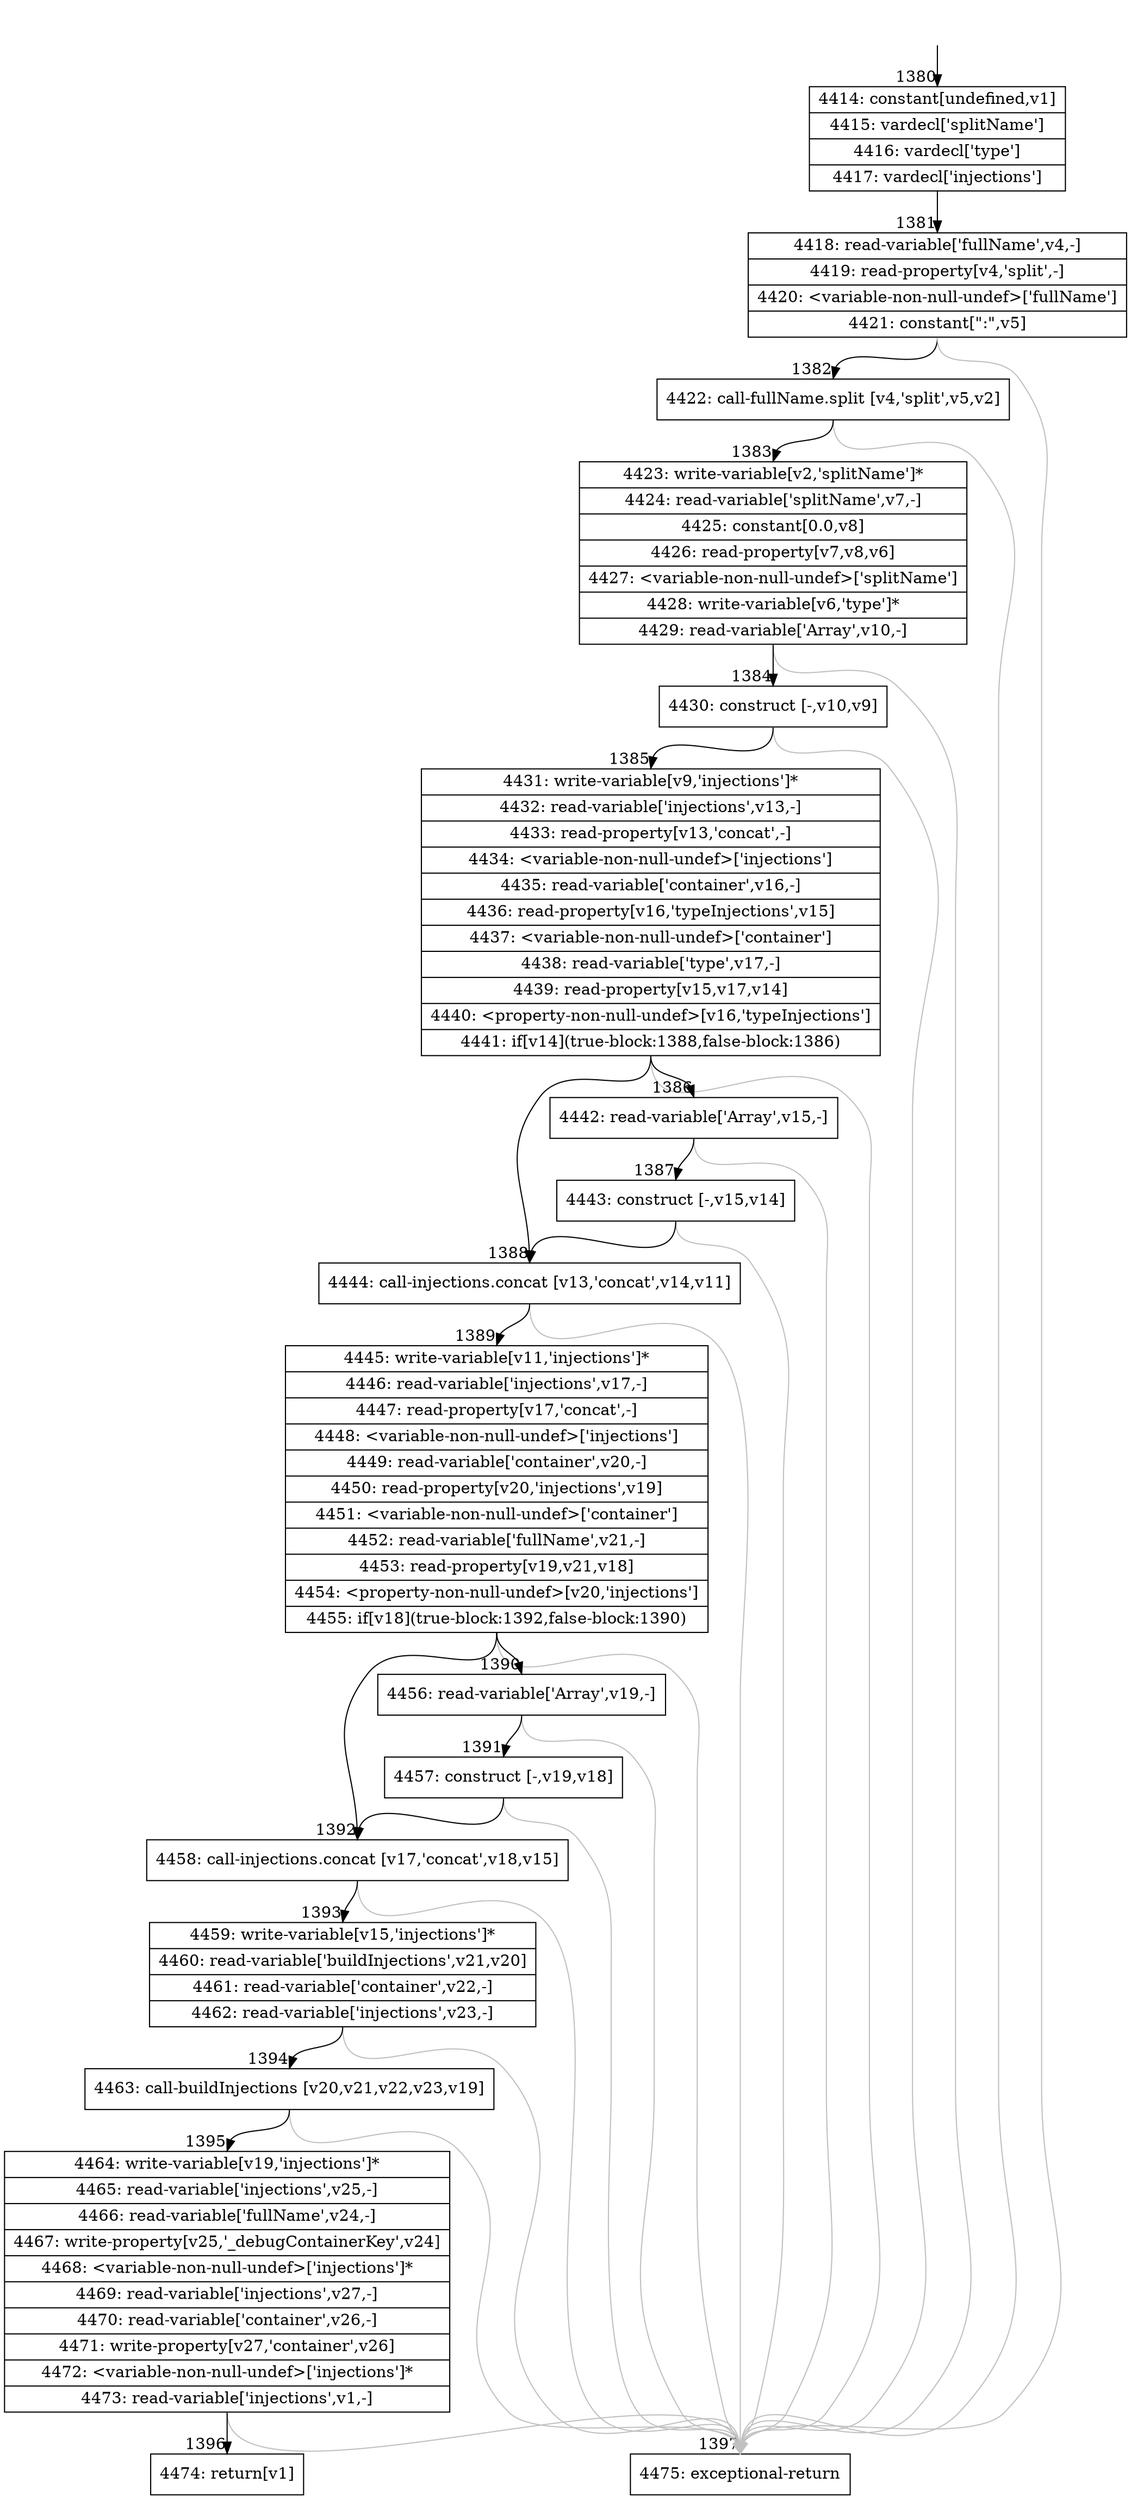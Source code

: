 digraph {
rankdir="TD"
BB_entry103[shape=none,label=""];
BB_entry103 -> BB1380 [tailport=s, headport=n, headlabel="    1380"]
BB1380 [shape=record label="{4414: constant[undefined,v1]|4415: vardecl['splitName']|4416: vardecl['type']|4417: vardecl['injections']}" ] 
BB1380 -> BB1381 [tailport=s, headport=n, headlabel="      1381"]
BB1381 [shape=record label="{4418: read-variable['fullName',v4,-]|4419: read-property[v4,'split',-]|4420: \<variable-non-null-undef\>['fullName']|4421: constant[\":\",v5]}" ] 
BB1381 -> BB1382 [tailport=s, headport=n, headlabel="      1382"]
BB1381 -> BB1397 [tailport=s, headport=n, color=gray, headlabel="      1397"]
BB1382 [shape=record label="{4422: call-fullName.split [v4,'split',v5,v2]}" ] 
BB1382 -> BB1383 [tailport=s, headport=n, headlabel="      1383"]
BB1382 -> BB1397 [tailport=s, headport=n, color=gray]
BB1383 [shape=record label="{4423: write-variable[v2,'splitName']*|4424: read-variable['splitName',v7,-]|4425: constant[0.0,v8]|4426: read-property[v7,v8,v6]|4427: \<variable-non-null-undef\>['splitName']|4428: write-variable[v6,'type']*|4429: read-variable['Array',v10,-]}" ] 
BB1383 -> BB1384 [tailport=s, headport=n, headlabel="      1384"]
BB1383 -> BB1397 [tailport=s, headport=n, color=gray]
BB1384 [shape=record label="{4430: construct [-,v10,v9]}" ] 
BB1384 -> BB1385 [tailport=s, headport=n, headlabel="      1385"]
BB1384 -> BB1397 [tailport=s, headport=n, color=gray]
BB1385 [shape=record label="{4431: write-variable[v9,'injections']*|4432: read-variable['injections',v13,-]|4433: read-property[v13,'concat',-]|4434: \<variable-non-null-undef\>['injections']|4435: read-variable['container',v16,-]|4436: read-property[v16,'typeInjections',v15]|4437: \<variable-non-null-undef\>['container']|4438: read-variable['type',v17,-]|4439: read-property[v15,v17,v14]|4440: \<property-non-null-undef\>[v16,'typeInjections']|4441: if[v14](true-block:1388,false-block:1386)}" ] 
BB1385 -> BB1388 [tailport=s, headport=n, headlabel="      1388"]
BB1385 -> BB1386 [tailport=s, headport=n, headlabel="      1386"]
BB1385 -> BB1397 [tailport=s, headport=n, color=gray]
BB1386 [shape=record label="{4442: read-variable['Array',v15,-]}" ] 
BB1386 -> BB1387 [tailport=s, headport=n, headlabel="      1387"]
BB1386 -> BB1397 [tailport=s, headport=n, color=gray]
BB1387 [shape=record label="{4443: construct [-,v15,v14]}" ] 
BB1387 -> BB1388 [tailport=s, headport=n]
BB1387 -> BB1397 [tailport=s, headport=n, color=gray]
BB1388 [shape=record label="{4444: call-injections.concat [v13,'concat',v14,v11]}" ] 
BB1388 -> BB1389 [tailport=s, headport=n, headlabel="      1389"]
BB1388 -> BB1397 [tailport=s, headport=n, color=gray]
BB1389 [shape=record label="{4445: write-variable[v11,'injections']*|4446: read-variable['injections',v17,-]|4447: read-property[v17,'concat',-]|4448: \<variable-non-null-undef\>['injections']|4449: read-variable['container',v20,-]|4450: read-property[v20,'injections',v19]|4451: \<variable-non-null-undef\>['container']|4452: read-variable['fullName',v21,-]|4453: read-property[v19,v21,v18]|4454: \<property-non-null-undef\>[v20,'injections']|4455: if[v18](true-block:1392,false-block:1390)}" ] 
BB1389 -> BB1392 [tailport=s, headport=n, headlabel="      1392"]
BB1389 -> BB1390 [tailport=s, headport=n, headlabel="      1390"]
BB1389 -> BB1397 [tailport=s, headport=n, color=gray]
BB1390 [shape=record label="{4456: read-variable['Array',v19,-]}" ] 
BB1390 -> BB1391 [tailport=s, headport=n, headlabel="      1391"]
BB1390 -> BB1397 [tailport=s, headport=n, color=gray]
BB1391 [shape=record label="{4457: construct [-,v19,v18]}" ] 
BB1391 -> BB1392 [tailport=s, headport=n]
BB1391 -> BB1397 [tailport=s, headport=n, color=gray]
BB1392 [shape=record label="{4458: call-injections.concat [v17,'concat',v18,v15]}" ] 
BB1392 -> BB1393 [tailport=s, headport=n, headlabel="      1393"]
BB1392 -> BB1397 [tailport=s, headport=n, color=gray]
BB1393 [shape=record label="{4459: write-variable[v15,'injections']*|4460: read-variable['buildInjections',v21,v20]|4461: read-variable['container',v22,-]|4462: read-variable['injections',v23,-]}" ] 
BB1393 -> BB1394 [tailport=s, headport=n, headlabel="      1394"]
BB1393 -> BB1397 [tailport=s, headport=n, color=gray]
BB1394 [shape=record label="{4463: call-buildInjections [v20,v21,v22,v23,v19]}" ] 
BB1394 -> BB1395 [tailport=s, headport=n, headlabel="      1395"]
BB1394 -> BB1397 [tailport=s, headport=n, color=gray]
BB1395 [shape=record label="{4464: write-variable[v19,'injections']*|4465: read-variable['injections',v25,-]|4466: read-variable['fullName',v24,-]|4467: write-property[v25,'_debugContainerKey',v24]|4468: \<variable-non-null-undef\>['injections']*|4469: read-variable['injections',v27,-]|4470: read-variable['container',v26,-]|4471: write-property[v27,'container',v26]|4472: \<variable-non-null-undef\>['injections']*|4473: read-variable['injections',v1,-]}" ] 
BB1395 -> BB1396 [tailport=s, headport=n, headlabel="      1396"]
BB1395 -> BB1397 [tailport=s, headport=n, color=gray]
BB1396 [shape=record label="{4474: return[v1]}" ] 
BB1397 [shape=record label="{4475: exceptional-return}" ] 
//#$~ 1881
}
